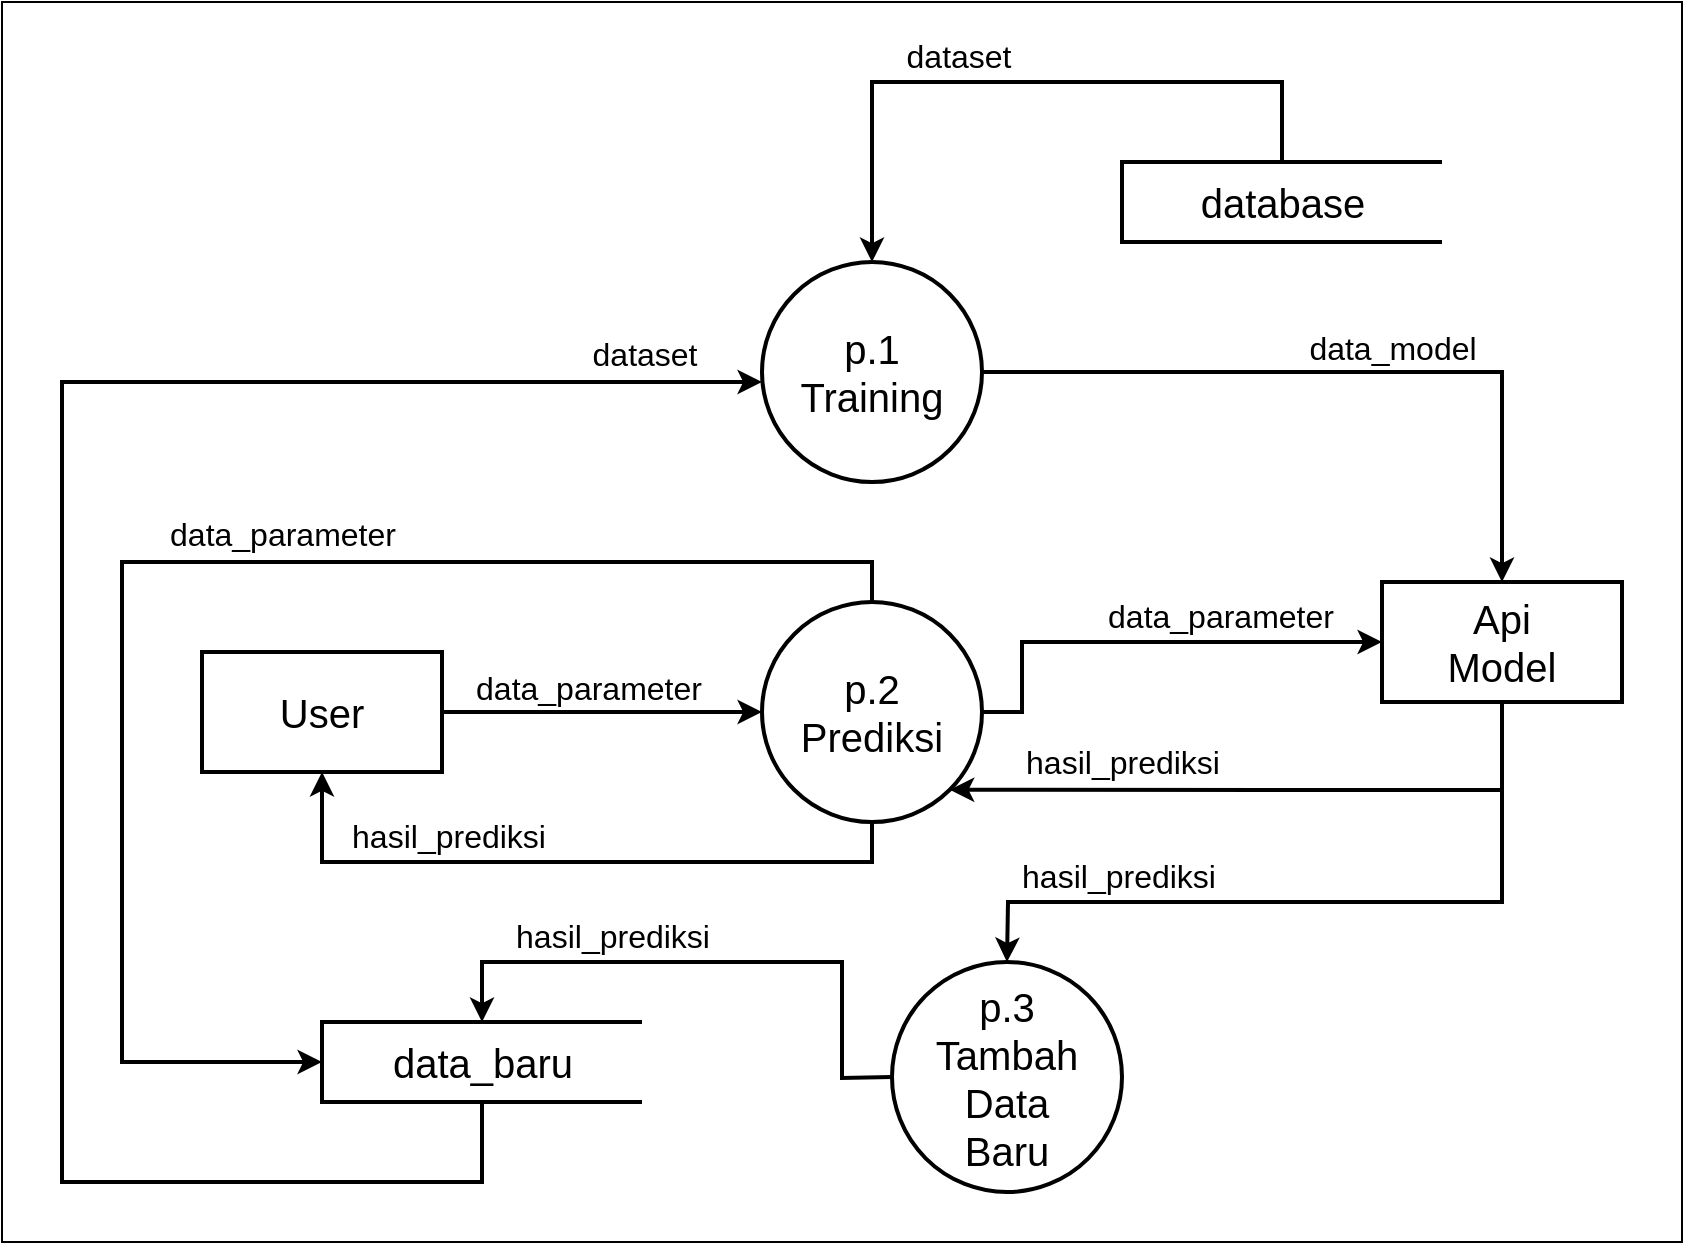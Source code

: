 <mxfile version="14.9.2" type="device"><diagram id="J5AjOWjagM434vZr6_5F" name="Page-1"><mxGraphModel dx="2090" dy="702" grid="1" gridSize="10" guides="1" tooltips="1" connect="1" arrows="1" fold="1" page="1" pageScale="1" pageWidth="850" pageHeight="1100" math="0" shadow="0"><root><mxCell id="0"/><mxCell id="1" parent="0"/><mxCell id="7L-oIluHPQMvOzhCic_X-28" value="" style="group" vertex="1" connectable="0" parent="1"><mxGeometry x="-230" y="40" width="840" height="620" as="geometry"/></mxCell><mxCell id="7L-oIluHPQMvOzhCic_X-26" value="" style="rounded=0;whiteSpace=wrap;html=1;labelBackgroundColor=none;strokeWidth=1;verticalAlign=bottom;" vertex="1" parent="7L-oIluHPQMvOzhCic_X-28"><mxGeometry width="840" height="620" as="geometry"/></mxCell><mxCell id="GOVz0XM38T_F-1Qv8nVb-1" value="&lt;font style=&quot;font-size: 20px&quot;&gt;p.2&lt;br&gt;Prediksi&lt;br&gt;&lt;/font&gt;" style="ellipse;whiteSpace=wrap;html=1;aspect=fixed;strokeWidth=2;" parent="7L-oIluHPQMvOzhCic_X-28" vertex="1"><mxGeometry x="380" y="300" width="110" height="110" as="geometry"/></mxCell><mxCell id="GOVz0XM38T_F-1Qv8nVb-2" value="&lt;font style=&quot;font-size: 20px&quot;&gt;p.3&lt;br&gt;Tambah&lt;br&gt;Data&lt;br&gt;Baru&lt;br&gt;&lt;/font&gt;" style="ellipse;whiteSpace=wrap;html=1;aspect=fixed;strokeWidth=2;" parent="7L-oIluHPQMvOzhCic_X-28" vertex="1"><mxGeometry x="445" y="480" width="115" height="115" as="geometry"/></mxCell><mxCell id="7L-oIluHPQMvOzhCic_X-1" value="&lt;font style=&quot;font-size: 20px&quot;&gt;User&lt;/font&gt;" style="rounded=0;whiteSpace=wrap;html=1;strokeWidth=2;" vertex="1" parent="7L-oIluHPQMvOzhCic_X-28"><mxGeometry x="100" y="325" width="120" height="60" as="geometry"/></mxCell><mxCell id="7L-oIluHPQMvOzhCic_X-2" value="&lt;font style=&quot;font-size: 20px&quot;&gt;Api&lt;br&gt;Model&lt;br&gt;&lt;/font&gt;" style="rounded=0;whiteSpace=wrap;html=1;strokeWidth=2;" vertex="1" parent="7L-oIluHPQMvOzhCic_X-28"><mxGeometry x="690" y="290" width="120" height="60" as="geometry"/></mxCell><mxCell id="7L-oIluHPQMvOzhCic_X-3" value="&lt;font style=&quot;font-size: 20px&quot;&gt;data_baru&lt;/font&gt;" style="strokeWidth=2;html=1;shape=mxgraph.flowchart.annotation_1;align=center;pointerEvents=1;" vertex="1" parent="7L-oIluHPQMvOzhCic_X-28"><mxGeometry x="160" y="510" width="160" height="40" as="geometry"/></mxCell><mxCell id="7L-oIluHPQMvOzhCic_X-4" value="&lt;font style=&quot;font-size: 20px&quot;&gt;database&lt;/font&gt;" style="strokeWidth=2;html=1;shape=mxgraph.flowchart.annotation_1;align=center;pointerEvents=1;" vertex="1" parent="7L-oIluHPQMvOzhCic_X-28"><mxGeometry x="560" y="80" width="160" height="40" as="geometry"/></mxCell><mxCell id="7L-oIluHPQMvOzhCic_X-5" value="&lt;font style=&quot;font-size: 20px&quot;&gt;p.1&lt;br&gt;Training&lt;br&gt;&lt;/font&gt;" style="ellipse;whiteSpace=wrap;html=1;aspect=fixed;strokeWidth=2;" vertex="1" parent="7L-oIluHPQMvOzhCic_X-28"><mxGeometry x="380" y="130" width="110" height="110" as="geometry"/></mxCell><mxCell id="7L-oIluHPQMvOzhCic_X-6" value="" style="endArrow=classic;html=1;strokeWidth=2;exitX=0.5;exitY=0;exitDx=0;exitDy=0;exitPerimeter=0;entryX=0.5;entryY=0;entryDx=0;entryDy=0;rounded=0;" edge="1" parent="7L-oIluHPQMvOzhCic_X-28" source="7L-oIluHPQMvOzhCic_X-4" target="7L-oIluHPQMvOzhCic_X-5"><mxGeometry width="50" height="50" relative="1" as="geometry"><mxPoint x="580" y="270" as="sourcePoint"/><mxPoint x="630" y="220" as="targetPoint"/><Array as="points"><mxPoint x="640" y="40"/><mxPoint x="435" y="40"/></Array></mxGeometry></mxCell><mxCell id="7L-oIluHPQMvOzhCic_X-24" value="&lt;font style=&quot;font-size: 16px&quot;&gt;dataset&lt;/font&gt;" style="edgeLabel;html=1;align=center;verticalAlign=bottom;resizable=0;points=[];labelBackgroundColor=none;" vertex="1" connectable="0" parent="7L-oIluHPQMvOzhCic_X-6"><mxGeometry x="0.105" y="-1" relative="1" as="geometry"><mxPoint x="-17" y="-1" as="offset"/></mxGeometry></mxCell><mxCell id="7L-oIluHPQMvOzhCic_X-7" value="" style="endArrow=classic;html=1;strokeWidth=2;exitX=1;exitY=0.5;exitDx=0;exitDy=0;entryX=0.5;entryY=0;entryDx=0;entryDy=0;rounded=0;" edge="1" parent="7L-oIluHPQMvOzhCic_X-28" source="7L-oIluHPQMvOzhCic_X-5" target="7L-oIluHPQMvOzhCic_X-2"><mxGeometry width="50" height="50" relative="1" as="geometry"><mxPoint x="550" y="240" as="sourcePoint"/><mxPoint x="600" y="190" as="targetPoint"/><Array as="points"><mxPoint x="750" y="185"/></Array></mxGeometry></mxCell><mxCell id="7L-oIluHPQMvOzhCic_X-20" value="&lt;font style=&quot;font-size: 16px&quot;&gt;data_model&lt;/font&gt;" style="edgeLabel;html=1;align=center;verticalAlign=bottom;resizable=0;points=[];labelBackgroundColor=none;" vertex="1" connectable="0" parent="7L-oIluHPQMvOzhCic_X-7"><mxGeometry x="-0.457" y="2" relative="1" as="geometry"><mxPoint x="106" y="1" as="offset"/></mxGeometry></mxCell><mxCell id="7L-oIluHPQMvOzhCic_X-8" value="" style="endArrow=classic;html=1;strokeWidth=2;exitX=1;exitY=0.5;exitDx=0;exitDy=0;entryX=0;entryY=0.5;entryDx=0;entryDy=0;" edge="1" parent="7L-oIluHPQMvOzhCic_X-28" source="7L-oIluHPQMvOzhCic_X-1" target="GOVz0XM38T_F-1Qv8nVb-1"><mxGeometry width="50" height="50" relative="1" as="geometry"><mxPoint x="210" y="420" as="sourcePoint"/><mxPoint x="260" y="370" as="targetPoint"/></mxGeometry></mxCell><mxCell id="7L-oIluHPQMvOzhCic_X-16" value="&lt;font style=&quot;font-size: 16px&quot;&gt;data_parameter&lt;/font&gt;" style="edgeLabel;html=1;align=center;verticalAlign=bottom;resizable=0;points=[];labelBackgroundColor=none;" vertex="1" connectable="0" parent="7L-oIluHPQMvOzhCic_X-8"><mxGeometry x="-0.588" relative="1" as="geometry"><mxPoint x="40" y="-1" as="offset"/></mxGeometry></mxCell><mxCell id="7L-oIluHPQMvOzhCic_X-9" value="" style="endArrow=classic;html=1;strokeWidth=2;exitX=1;exitY=0.5;exitDx=0;exitDy=0;entryX=0;entryY=0.5;entryDx=0;entryDy=0;rounded=0;" edge="1" parent="7L-oIluHPQMvOzhCic_X-28" source="GOVz0XM38T_F-1Qv8nVb-1" target="7L-oIluHPQMvOzhCic_X-2"><mxGeometry width="50" height="50" relative="1" as="geometry"><mxPoint x="320" y="390" as="sourcePoint"/><mxPoint x="370" y="340" as="targetPoint"/><Array as="points"><mxPoint x="510" y="355"/><mxPoint x="510" y="320"/></Array></mxGeometry></mxCell><mxCell id="7L-oIluHPQMvOzhCic_X-19" value="&lt;font style=&quot;font-size: 16px&quot;&gt;data_parameter&lt;/font&gt;" style="edgeLabel;html=1;align=center;verticalAlign=bottom;resizable=0;points=[];labelBackgroundColor=none;" vertex="1" connectable="0" parent="7L-oIluHPQMvOzhCic_X-9"><mxGeometry x="-0.599" y="1" relative="1" as="geometry"><mxPoint x="100" y="-10" as="offset"/></mxGeometry></mxCell><mxCell id="7L-oIluHPQMvOzhCic_X-10" value="" style="endArrow=classic;html=1;strokeWidth=2;exitX=0.5;exitY=1;exitDx=0;exitDy=0;entryX=0.5;entryY=1;entryDx=0;entryDy=0;rounded=0;" edge="1" parent="7L-oIluHPQMvOzhCic_X-28" source="GOVz0XM38T_F-1Qv8nVb-1" target="7L-oIluHPQMvOzhCic_X-1"><mxGeometry width="50" height="50" relative="1" as="geometry"><mxPoint x="380" y="380" as="sourcePoint"/><mxPoint x="430" y="330" as="targetPoint"/><Array as="points"><mxPoint x="435" y="430"/><mxPoint x="160" y="430"/></Array></mxGeometry></mxCell><mxCell id="7L-oIluHPQMvOzhCic_X-17" value="&lt;font style=&quot;font-size: 16px&quot;&gt;hasil_prediksi&lt;/font&gt;" style="edgeLabel;html=1;align=center;verticalAlign=bottom;resizable=0;points=[];labelBackgroundColor=none;" vertex="1" connectable="0" parent="7L-oIluHPQMvOzhCic_X-10"><mxGeometry x="0.167" y="1" relative="1" as="geometry"><mxPoint x="-34" y="-3" as="offset"/></mxGeometry></mxCell><mxCell id="7L-oIluHPQMvOzhCic_X-11" value="" style="endArrow=classic;html=1;strokeWidth=2;exitX=0.5;exitY=1;exitDx=0;exitDy=0;entryX=0.5;entryY=0;entryDx=0;entryDy=0;rounded=0;" edge="1" parent="7L-oIluHPQMvOzhCic_X-28" source="7L-oIluHPQMvOzhCic_X-2" target="GOVz0XM38T_F-1Qv8nVb-2"><mxGeometry width="50" height="50" relative="1" as="geometry"><mxPoint x="340" y="310" as="sourcePoint"/><mxPoint x="390" y="260" as="targetPoint"/><Array as="points"><mxPoint x="750" y="450"/><mxPoint x="503" y="450"/></Array></mxGeometry></mxCell><mxCell id="7L-oIluHPQMvOzhCic_X-23" value="&lt;font style=&quot;font-size: 16px&quot;&gt;hasil_prediksi&lt;/font&gt;" style="edgeLabel;html=1;align=center;verticalAlign=bottom;resizable=0;points=[];labelBackgroundColor=none;" vertex="1" connectable="0" parent="7L-oIluHPQMvOzhCic_X-11"><mxGeometry x="0.654" y="2" relative="1" as="geometry"><mxPoint x="20" y="-4" as="offset"/></mxGeometry></mxCell><mxCell id="7L-oIluHPQMvOzhCic_X-12" value="" style="endArrow=classic;html=1;strokeWidth=2;exitX=0.5;exitY=1;exitDx=0;exitDy=0;entryX=1;entryY=1;entryDx=0;entryDy=0;rounded=0;" edge="1" parent="7L-oIluHPQMvOzhCic_X-28" source="7L-oIluHPQMvOzhCic_X-2" target="GOVz0XM38T_F-1Qv8nVb-1"><mxGeometry width="50" height="50" relative="1" as="geometry"><mxPoint x="400" y="410" as="sourcePoint"/><mxPoint x="450" y="360" as="targetPoint"/><Array as="points"><mxPoint x="750" y="394"/></Array></mxGeometry></mxCell><mxCell id="7L-oIluHPQMvOzhCic_X-22" value="&lt;font style=&quot;font-size: 16px&quot;&gt;hasil_prediksi&lt;/font&gt;" style="edgeLabel;html=1;align=center;verticalAlign=bottom;resizable=0;points=[];labelBackgroundColor=none;" vertex="1" connectable="0" parent="7L-oIluHPQMvOzhCic_X-12"><mxGeometry x="0.338" y="-1" relative="1" as="geometry"><mxPoint x="-20" y="-1" as="offset"/></mxGeometry></mxCell><mxCell id="7L-oIluHPQMvOzhCic_X-13" value="" style="endArrow=classic;html=1;strokeWidth=2;exitX=0;exitY=0.5;exitDx=0;exitDy=0;entryX=0.5;entryY=0;entryDx=0;entryDy=0;entryPerimeter=0;rounded=0;" edge="1" parent="7L-oIluHPQMvOzhCic_X-28" source="GOVz0XM38T_F-1Qv8nVb-2" target="7L-oIluHPQMvOzhCic_X-3"><mxGeometry width="50" height="50" relative="1" as="geometry"><mxPoint x="440" y="510" as="sourcePoint"/><mxPoint x="490" y="460" as="targetPoint"/><Array as="points"><mxPoint x="420" y="538"/><mxPoint x="420" y="480"/><mxPoint x="240" y="480"/></Array></mxGeometry></mxCell><mxCell id="7L-oIluHPQMvOzhCic_X-21" value="&lt;font style=&quot;font-size: 16px&quot;&gt;hasil_prediksi&lt;/font&gt;" style="edgeLabel;html=1;align=center;verticalAlign=bottom;resizable=0;points=[];labelBackgroundColor=none;" vertex="1" connectable="0" parent="7L-oIluHPQMvOzhCic_X-13"><mxGeometry x="0.472" relative="1" as="geometry"><mxPoint x="17" y="-2" as="offset"/></mxGeometry></mxCell><mxCell id="7L-oIluHPQMvOzhCic_X-14" value="" style="endArrow=classic;html=1;strokeWidth=2;exitX=0.5;exitY=0;exitDx=0;exitDy=0;entryX=0;entryY=0.5;entryDx=0;entryDy=0;entryPerimeter=0;rounded=0;" edge="1" parent="7L-oIluHPQMvOzhCic_X-28" source="GOVz0XM38T_F-1Qv8nVb-1" target="7L-oIluHPQMvOzhCic_X-3"><mxGeometry width="50" height="50" relative="1" as="geometry"><mxPoint x="330" y="380" as="sourcePoint"/><mxPoint x="380" y="330" as="targetPoint"/><Array as="points"><mxPoint x="435" y="280"/><mxPoint x="60" y="280"/><mxPoint x="60" y="530"/></Array></mxGeometry></mxCell><mxCell id="7L-oIluHPQMvOzhCic_X-18" value="&lt;font style=&quot;font-size: 16px&quot;&gt;data_parameter&lt;/font&gt;" style="edgeLabel;html=1;align=center;verticalAlign=bottom;resizable=0;points=[];" vertex="1" connectable="0" parent="7L-oIluHPQMvOzhCic_X-14"><mxGeometry x="-0.529" y="-2" relative="1" as="geometry"><mxPoint x="-140" y="-1" as="offset"/></mxGeometry></mxCell><mxCell id="7L-oIluHPQMvOzhCic_X-15" value="" style="endArrow=classic;html=1;strokeWidth=2;exitX=0.5;exitY=1;exitDx=0;exitDy=0;exitPerimeter=0;rounded=0;" edge="1" parent="7L-oIluHPQMvOzhCic_X-28" source="7L-oIluHPQMvOzhCic_X-3"><mxGeometry width="50" height="50" relative="1" as="geometry"><mxPoint x="330" y="380" as="sourcePoint"/><mxPoint x="380" y="190" as="targetPoint"/><Array as="points"><mxPoint x="240" y="590"/><mxPoint x="30" y="590"/><mxPoint x="30" y="190"/></Array></mxGeometry></mxCell><mxCell id="7L-oIluHPQMvOzhCic_X-25" value="&lt;font style=&quot;font-size: 16px&quot;&gt;dataset&lt;/font&gt;" style="edgeLabel;html=1;align=center;verticalAlign=bottom;resizable=0;points=[];labelBackgroundColor=none;" vertex="1" connectable="0" parent="7L-oIluHPQMvOzhCic_X-15"><mxGeometry x="0.8" y="-1" relative="1" as="geometry"><mxPoint x="41" y="-4" as="offset"/></mxGeometry></mxCell></root></mxGraphModel></diagram></mxfile>